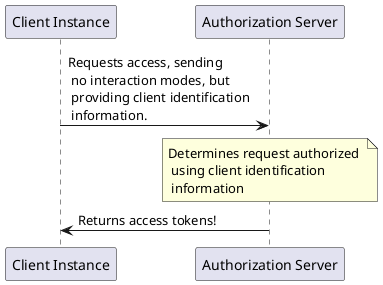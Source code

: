 @startuml

Participant "Client Instance" as client_instance
Participant "Authorization Server" as authorization_server

client_instance -> authorization_server: Requests access, sending \n no interaction modes, but \n providing client identification \n information.
note over authorization_server: Determines request authorized \n using client identification \n information
authorization_server -> client_instance: Returns access tokens!

@enduml